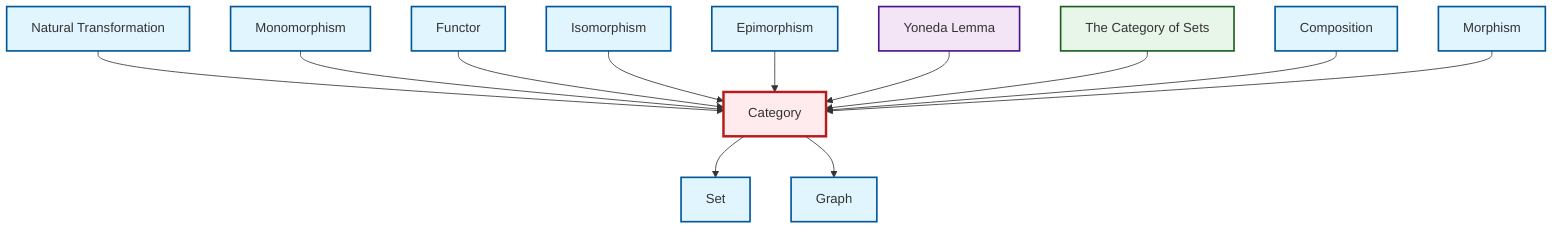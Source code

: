 graph TD
    classDef definition fill:#e1f5fe,stroke:#01579b,stroke-width:2px
    classDef theorem fill:#f3e5f5,stroke:#4a148c,stroke-width:2px
    classDef axiom fill:#fff3e0,stroke:#e65100,stroke-width:2px
    classDef example fill:#e8f5e9,stroke:#1b5e20,stroke-width:2px
    classDef current fill:#ffebee,stroke:#b71c1c,stroke-width:3px
    def-isomorphism["Isomorphism"]:::definition
    def-natural-transformation["Natural Transformation"]:::definition
    def-functor["Functor"]:::definition
    def-epimorphism["Epimorphism"]:::definition
    def-morphism["Morphism"]:::definition
    ex-set-category["The Category of Sets"]:::example
    def-set["Set"]:::definition
    def-monomorphism["Monomorphism"]:::definition
    thm-yoneda["Yoneda Lemma"]:::theorem
    def-category["Category"]:::definition
    def-composition["Composition"]:::definition
    def-graph["Graph"]:::definition
    def-natural-transformation --> def-category
    def-category --> def-set
    def-monomorphism --> def-category
    def-functor --> def-category
    def-isomorphism --> def-category
    def-epimorphism --> def-category
    thm-yoneda --> def-category
    def-category --> def-graph
    ex-set-category --> def-category
    def-composition --> def-category
    def-morphism --> def-category
    class def-category current